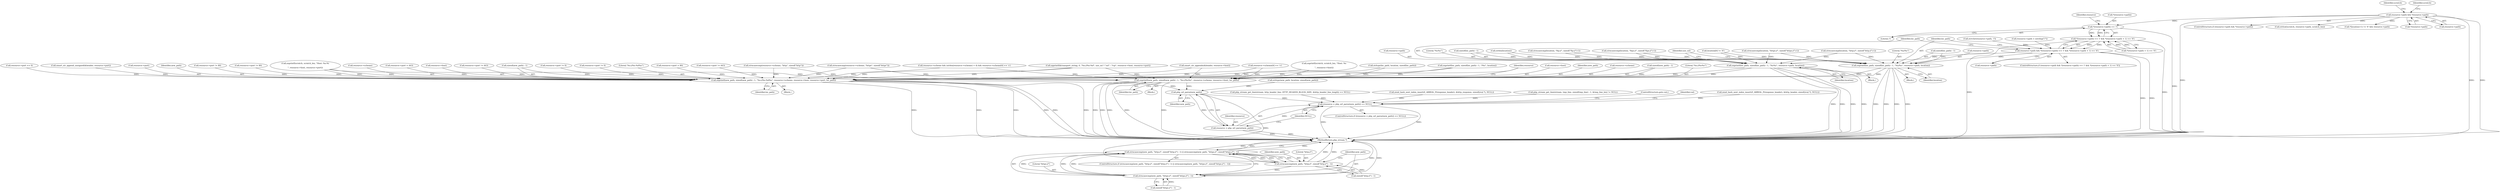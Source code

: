 digraph "0_php-src_523f230c831d7b33353203fa34aee4e92ac12bba@pointer" {
"1003054" [label="(Call,*(resource->path) == '/')"];
"1001320" [label="(Call,resource->path && *resource->path)"];
"1003053" [label="(Call,*(resource->path) == '/' && *(resource->path + 1) == '\0')"];
"1003049" [label="(Call,resource->path && *(resource->path) == '/' && *(resource->path + 1) == '\0')"];
"1003069" [label="(Call,snprintf(loc_path, sizeof(loc_path) - 1, \"%s%s\", resource->path, location))"];
"1003128" [label="(Call,snprintf(new_path, sizeof(new_path) - 1, \"%s://%s:%d%s\", resource->scheme, resource->host, resource->port, loc_path))"];
"1003174" [label="(Call,php_url_parse(new_path))"];
"1003171" [label="(Call,(resource = php_url_parse(new_path)) == NULL)"];
"1003172" [label="(Call,resource = php_url_parse(new_path))"];
"1003216" [label="(Call,strncasecmp(new_path, \"http://\", sizeof(\"http://\") - 1))"];
"1003215" [label="(Call,strncasecmp(new_path, \"http://\", sizeof(\"http://\") - 1) || strncasecmp(new_path, \"https://\", sizeof(\"https://\") - 1))"];
"1003223" [label="(Call,strncasecmp(new_path, \"https://\", sizeof(\"https://\") - 1))"];
"1003147" [label="(Call,snprintf(new_path, sizeof(new_path) - 1, \"%s://%s%s\", resource->scheme, resource->host, loc_path))"];
"1003082" [label="(Call,snprintf(loc_path, sizeof(loc_path) - 1, \"%s/%s\", resource->path, location))"];
"1002951" [label="(Call,strlen(location))"];
"1000646" [label="(Call,smart_str_append_unsigned(&header, resource->port))"];
"1000314" [label="(Call,strncasecmp(resource->scheme, \"http\", sizeof(\"http\")))"];
"1002129" [label="(Call,snprintf(scratch, scratch_len, \"Host: %s\r\n\", resource->host))"];
"1001319" [label="(ControlStructure,if (resource->path && *resource->path))"];
"1003180" [label="(Identifier,val)"];
"1003135" [label="(Call,resource->scheme)"];
"1003223" [label="(Call,strncasecmp(new_path, \"https://\", sizeof(\"https://\") - 1))"];
"1003050" [label="(Call,resource->path)"];
"1003176" [label="(Identifier,NULL)"];
"1000636" [label="(Call,smart_str_appends(&header, resource->host))"];
"1003048" [label="(ControlStructure,if (resource->path && *(resource->path) == '/' && *(resource->path + 1) == '\0'))"];
"1003069" [label="(Call,snprintf(loc_path, sizeof(loc_path) - 1, \"%s%s\", resource->path, location))"];
"1002881" [label="(Call,zend_hash_next_index_insert(Z_ARRVAL_P(response_header), &http_header, sizeof(zval *), NULL))"];
"1003007" [label="(Call,strrchr(resource->path, '/'))"];
"1001320" [label="(Call,resource->path && *resource->path)"];
"1003083" [label="(Identifier,loc_path)"];
"1002109" [label="(Call,snprintf(scratch, scratch_len, \"Host: %s:%i\r\n\", resource->host, resource->port))"];
"1003082" [label="(Call,snprintf(loc_path, sizeof(loc_path) - 1, \"%s/%s\", resource->path, location))"];
"1003070" [label="(Identifier,loc_path)"];
"1000431" [label="(Call,resource->port == 0)"];
"1003154" [label="(Call,resource->scheme)"];
"1003122" [label="(Call,resource->port != 80)"];
"1003217" [label="(Identifier,new_path)"];
"1003068" [label="(Block,)"];
"1003149" [label="(Call,sizeof(new_path) - 1)"];
"1003214" [label="(ControlStructure,if (strncasecmp(new_path, \"http://\", sizeof(\"http://\") - 1) || strncasecmp(new_path, \"https://\", sizeof(\"https://\") - 1)))"];
"1003089" [label="(Call,resource->path)"];
"1003216" [label="(Call,strncasecmp(new_path, \"http://\", sizeof(\"http://\") - 1))"];
"1003031" [label="(Call,resource->path = estrdup(\"/\"))"];
"1003160" [label="(Identifier,loc_path)"];
"1000321" [label="(Call,strncasecmp(resource->scheme, \"https\", sizeof(\"https\")))"];
"1001329" [label="(Call,strlcat(scratch, resource->path, scratch_len))"];
"1000398" [label="(Call,resource->scheme && (strlen(resource->scheme) > 4) && resource->scheme[4] == 's')"];
"1003130" [label="(Call,sizeof(new_path) - 1)"];
"1002971" [label="(Call,strncasecmp(location, \"ftp://\", sizeof(\"ftp://\")-1))"];
"1002677" [label="(Call,php_stream_get_line(stream, http_header_line, HTTP_HEADER_BLOCK_SIZE, &http_header_line_length) == NULL)"];
"1003071" [label="(Call,sizeof(loc_path) - 1)"];
"1002993" [label="(Call,*(location+1) != '\0' && resource->path)"];
"1002618" [label="(Call,zend_hash_next_index_insert(Z_ARRVAL_P(response_header), &http_response, sizeof(zval *), NULL))"];
"1002438" [label="(Call,php_stream_get_line(stream, tmp_line, sizeof(tmp_line) - 1, &tmp_line_len) != NULL)"];
"1002087" [label="(Call,resource->port != 0)"];
"1002101" [label="(Call,resource->port != 0)"];
"1003081" [label="(Block,)"];
"1003144" [label="(Identifier,loc_path)"];
"1003076" [label="(Call,resource->path)"];
"1003153" [label="(Literal,\"%s://%s%s\")"];
"1003049" [label="(Call,resource->path && *(resource->path) == '/' && *(resource->path + 1) == '\0')"];
"1003134" [label="(Literal,\"%s://%s:%d%s\")"];
"1003218" [label="(Literal,\"http://\")"];
"1002978" [label="(Call,strncasecmp(location, \"ftps://\", sizeof(\"ftps://\")-1))"];
"1003128" [label="(Call,snprintf(new_path, sizeof(new_path) - 1, \"%s://%s:%d%s\", resource->scheme, resource->host, resource->port, loc_path))"];
"1000436" [label="(Call,resource->port = 80)"];
"1003225" [label="(Literal,\"https://\")"];
"1003088" [label="(Literal,\"%s/%s\")"];
"1002963" [label="(Call,strncasecmp(location, \"https://\", sizeof(\"https://\")-1))"];
"1003114" [label="(Call,resource->port != 443)"];
"1001330" [label="(Identifier,scratch)"];
"1000485" [label="(Call,spprintf(&transport_string, 0, \"%s://%s:%d\", use_ssl ? \"ssl\" : \"tcp\", resource->host, resource->port))"];
"1003064" [label="(Identifier,resource)"];
"1000409" [label="(Call,resource->scheme[4] == 's')"];
"1003054" [label="(Call,*(resource->path) == '/')"];
"1003226" [label="(Call,sizeof(\"https://\") - 1)"];
"1003147" [label="(Call,snprintf(new_path, sizeof(new_path) - 1, \"%s://%s%s\", resource->scheme, resource->host, loc_path))"];
"1003146" [label="(Block,)"];
"1003141" [label="(Call,resource->port)"];
"1003129" [label="(Identifier,new_path)"];
"1003059" [label="(Literal,'/')"];
"1003060" [label="(Call,*(resource->path + 1) == '\0')"];
"1003178" [label="(ControlStructure,goto out;)"];
"1002096" [label="(Call,resource->port != 80)"];
"1003105" [label="(Call,strlcpy(loc_path, location, sizeof(loc_path)))"];
"1003053" [label="(Call,*(resource->path) == '/' && *(resource->path + 1) == '\0')"];
"1003095" [label="(Call,snprintf(loc_path, sizeof(loc_path) - 1, \"/%s\", location))"];
"1003215" [label="(Call,strncasecmp(new_path, \"http://\", sizeof(\"http://\") - 1) || strncasecmp(new_path, \"https://\", sizeof(\"https://\") - 1))"];
"1000424" [label="(Call,resource->port = 443)"];
"1001324" [label="(Call,*resource->path)"];
"1003163" [label="(Call,strlcpy(new_path, location, sizeof(new_path)))"];
"1003138" [label="(Call,resource->host)"];
"1003127" [label="(Block,)"];
"1003233" [label="(MethodReturn,php_stream *)"];
"1003172" [label="(Call,resource = php_url_parse(new_path))"];
"1002936" [label="(Call,location[0] != '\0')"];
"1003157" [label="(Call,resource->host)"];
"1003173" [label="(Identifier,resource)"];
"1002082" [label="(Call,resource->port != 443)"];
"1003174" [label="(Call,php_url_parse(new_path))"];
"1003079" [label="(Identifier,location)"];
"1001321" [label="(Call,resource->path)"];
"1003219" [label="(Call,sizeof(\"http://\") - 1)"];
"1003224" [label="(Identifier,new_path)"];
"1002955" [label="(Call,strncasecmp(location, \"http://\", sizeof(\"http://\")-1))"];
"1003075" [label="(Literal,\"%s%s\")"];
"1003055" [label="(Call,*(resource->path))"];
"1003113" [label="(Identifier,use_ssl)"];
"1001338" [label="(Identifier,scratch)"];
"1003171" [label="(Call,(resource = php_url_parse(new_path)) == NULL)"];
"1003148" [label="(Identifier,new_path)"];
"1003169" [label="(Identifier,resource)"];
"1003084" [label="(Call,sizeof(loc_path) - 1)"];
"1003092" [label="(Identifier,location)"];
"1003170" [label="(ControlStructure,if ((resource = php_url_parse(new_path)) == NULL))"];
"1003175" [label="(Identifier,new_path)"];
"1003054" -> "1003053"  [label="AST: "];
"1003054" -> "1003059"  [label="CFG: "];
"1003055" -> "1003054"  [label="AST: "];
"1003059" -> "1003054"  [label="AST: "];
"1003064" -> "1003054"  [label="CFG: "];
"1003053" -> "1003054"  [label="CFG: "];
"1003054" -> "1003233"  [label="DDG: "];
"1003054" -> "1003053"  [label="DDG: "];
"1003054" -> "1003053"  [label="DDG: "];
"1001320" -> "1003054"  [label="DDG: "];
"1001320" -> "1001319"  [label="AST: "];
"1001320" -> "1001321"  [label="CFG: "];
"1001320" -> "1001324"  [label="CFG: "];
"1001321" -> "1001320"  [label="AST: "];
"1001324" -> "1001320"  [label="AST: "];
"1001330" -> "1001320"  [label="CFG: "];
"1001338" -> "1001320"  [label="CFG: "];
"1001320" -> "1003233"  [label="DDG: "];
"1001320" -> "1003233"  [label="DDG: "];
"1001320" -> "1003233"  [label="DDG: "];
"1001320" -> "1001329"  [label="DDG: "];
"1001320" -> "1002993"  [label="DDG: "];
"1003053" -> "1003049"  [label="AST: "];
"1003053" -> "1003060"  [label="CFG: "];
"1003060" -> "1003053"  [label="AST: "];
"1003049" -> "1003053"  [label="CFG: "];
"1003053" -> "1003233"  [label="DDG: "];
"1003053" -> "1003233"  [label="DDG: "];
"1003053" -> "1003049"  [label="DDG: "];
"1003053" -> "1003049"  [label="DDG: "];
"1003060" -> "1003053"  [label="DDG: "];
"1003060" -> "1003053"  [label="DDG: "];
"1003049" -> "1003048"  [label="AST: "];
"1003049" -> "1003050"  [label="CFG: "];
"1003050" -> "1003049"  [label="AST: "];
"1003070" -> "1003049"  [label="CFG: "];
"1003083" -> "1003049"  [label="CFG: "];
"1003049" -> "1003233"  [label="DDG: "];
"1003049" -> "1003233"  [label="DDG: "];
"1003031" -> "1003049"  [label="DDG: "];
"1003007" -> "1003049"  [label="DDG: "];
"1003049" -> "1003069"  [label="DDG: "];
"1003049" -> "1003082"  [label="DDG: "];
"1003069" -> "1003068"  [label="AST: "];
"1003069" -> "1003079"  [label="CFG: "];
"1003070" -> "1003069"  [label="AST: "];
"1003071" -> "1003069"  [label="AST: "];
"1003075" -> "1003069"  [label="AST: "];
"1003076" -> "1003069"  [label="AST: "];
"1003079" -> "1003069"  [label="AST: "];
"1003113" -> "1003069"  [label="CFG: "];
"1003069" -> "1003233"  [label="DDG: "];
"1003069" -> "1003233"  [label="DDG: "];
"1003069" -> "1003233"  [label="DDG: "];
"1003069" -> "1003233"  [label="DDG: "];
"1003071" -> "1003069"  [label="DDG: "];
"1002936" -> "1003069"  [label="DDG: "];
"1002978" -> "1003069"  [label="DDG: "];
"1002971" -> "1003069"  [label="DDG: "];
"1002955" -> "1003069"  [label="DDG: "];
"1002951" -> "1003069"  [label="DDG: "];
"1002963" -> "1003069"  [label="DDG: "];
"1003069" -> "1003128"  [label="DDG: "];
"1003069" -> "1003147"  [label="DDG: "];
"1003128" -> "1003127"  [label="AST: "];
"1003128" -> "1003144"  [label="CFG: "];
"1003129" -> "1003128"  [label="AST: "];
"1003130" -> "1003128"  [label="AST: "];
"1003134" -> "1003128"  [label="AST: "];
"1003135" -> "1003128"  [label="AST: "];
"1003138" -> "1003128"  [label="AST: "];
"1003141" -> "1003128"  [label="AST: "];
"1003144" -> "1003128"  [label="AST: "];
"1003169" -> "1003128"  [label="CFG: "];
"1003128" -> "1003233"  [label="DDG: "];
"1003128" -> "1003233"  [label="DDG: "];
"1003128" -> "1003233"  [label="DDG: "];
"1003128" -> "1003233"  [label="DDG: "];
"1003128" -> "1003233"  [label="DDG: "];
"1003128" -> "1003233"  [label="DDG: "];
"1003130" -> "1003128"  [label="DDG: "];
"1000314" -> "1003128"  [label="DDG: "];
"1000409" -> "1003128"  [label="DDG: "];
"1000321" -> "1003128"  [label="DDG: "];
"1000398" -> "1003128"  [label="DDG: "];
"1002129" -> "1003128"  [label="DDG: "];
"1000636" -> "1003128"  [label="DDG: "];
"1000485" -> "1003128"  [label="DDG: "];
"1000485" -> "1003128"  [label="DDG: "];
"1002109" -> "1003128"  [label="DDG: "];
"1002109" -> "1003128"  [label="DDG: "];
"1002096" -> "1003128"  [label="DDG: "];
"1000436" -> "1003128"  [label="DDG: "];
"1002101" -> "1003128"  [label="DDG: "];
"1002082" -> "1003128"  [label="DDG: "];
"1002087" -> "1003128"  [label="DDG: "];
"1000424" -> "1003128"  [label="DDG: "];
"1000431" -> "1003128"  [label="DDG: "];
"1003122" -> "1003128"  [label="DDG: "];
"1000646" -> "1003128"  [label="DDG: "];
"1003114" -> "1003128"  [label="DDG: "];
"1003082" -> "1003128"  [label="DDG: "];
"1003105" -> "1003128"  [label="DDG: "];
"1003095" -> "1003128"  [label="DDG: "];
"1003128" -> "1003174"  [label="DDG: "];
"1003174" -> "1003172"  [label="AST: "];
"1003174" -> "1003175"  [label="CFG: "];
"1003175" -> "1003174"  [label="AST: "];
"1003172" -> "1003174"  [label="CFG: "];
"1003174" -> "1003171"  [label="DDG: "];
"1003174" -> "1003172"  [label="DDG: "];
"1003163" -> "1003174"  [label="DDG: "];
"1003147" -> "1003174"  [label="DDG: "];
"1003174" -> "1003216"  [label="DDG: "];
"1003171" -> "1003170"  [label="AST: "];
"1003171" -> "1003176"  [label="CFG: "];
"1003172" -> "1003171"  [label="AST: "];
"1003176" -> "1003171"  [label="AST: "];
"1003178" -> "1003171"  [label="CFG: "];
"1003180" -> "1003171"  [label="CFG: "];
"1003171" -> "1003233"  [label="DDG: "];
"1003171" -> "1003233"  [label="DDG: "];
"1003172" -> "1003171"  [label="DDG: "];
"1002881" -> "1003171"  [label="DDG: "];
"1002618" -> "1003171"  [label="DDG: "];
"1002677" -> "1003171"  [label="DDG: "];
"1002438" -> "1003171"  [label="DDG: "];
"1003173" -> "1003172"  [label="AST: "];
"1003176" -> "1003172"  [label="CFG: "];
"1003172" -> "1003233"  [label="DDG: "];
"1003172" -> "1003233"  [label="DDG: "];
"1003216" -> "1003215"  [label="AST: "];
"1003216" -> "1003219"  [label="CFG: "];
"1003217" -> "1003216"  [label="AST: "];
"1003218" -> "1003216"  [label="AST: "];
"1003219" -> "1003216"  [label="AST: "];
"1003224" -> "1003216"  [label="CFG: "];
"1003215" -> "1003216"  [label="CFG: "];
"1003216" -> "1003233"  [label="DDG: "];
"1003216" -> "1003233"  [label="DDG: "];
"1003216" -> "1003215"  [label="DDG: "];
"1003216" -> "1003215"  [label="DDG: "];
"1003216" -> "1003215"  [label="DDG: "];
"1003219" -> "1003216"  [label="DDG: "];
"1003216" -> "1003223"  [label="DDG: "];
"1003215" -> "1003214"  [label="AST: "];
"1003215" -> "1003223"  [label="CFG: "];
"1003223" -> "1003215"  [label="AST: "];
"1003233" -> "1003215"  [label="CFG: "];
"1003215" -> "1003233"  [label="DDG: "];
"1003215" -> "1003233"  [label="DDG: "];
"1003215" -> "1003233"  [label="DDG: "];
"1003223" -> "1003215"  [label="DDG: "];
"1003223" -> "1003215"  [label="DDG: "];
"1003223" -> "1003215"  [label="DDG: "];
"1003223" -> "1003226"  [label="CFG: "];
"1003224" -> "1003223"  [label="AST: "];
"1003225" -> "1003223"  [label="AST: "];
"1003226" -> "1003223"  [label="AST: "];
"1003223" -> "1003233"  [label="DDG: "];
"1003223" -> "1003233"  [label="DDG: "];
"1003226" -> "1003223"  [label="DDG: "];
"1003147" -> "1003146"  [label="AST: "];
"1003147" -> "1003160"  [label="CFG: "];
"1003148" -> "1003147"  [label="AST: "];
"1003149" -> "1003147"  [label="AST: "];
"1003153" -> "1003147"  [label="AST: "];
"1003154" -> "1003147"  [label="AST: "];
"1003157" -> "1003147"  [label="AST: "];
"1003160" -> "1003147"  [label="AST: "];
"1003169" -> "1003147"  [label="CFG: "];
"1003147" -> "1003233"  [label="DDG: "];
"1003147" -> "1003233"  [label="DDG: "];
"1003147" -> "1003233"  [label="DDG: "];
"1003147" -> "1003233"  [label="DDG: "];
"1003147" -> "1003233"  [label="DDG: "];
"1003149" -> "1003147"  [label="DDG: "];
"1000314" -> "1003147"  [label="DDG: "];
"1000409" -> "1003147"  [label="DDG: "];
"1000321" -> "1003147"  [label="DDG: "];
"1000398" -> "1003147"  [label="DDG: "];
"1002129" -> "1003147"  [label="DDG: "];
"1000636" -> "1003147"  [label="DDG: "];
"1000485" -> "1003147"  [label="DDG: "];
"1002109" -> "1003147"  [label="DDG: "];
"1003082" -> "1003147"  [label="DDG: "];
"1003105" -> "1003147"  [label="DDG: "];
"1003095" -> "1003147"  [label="DDG: "];
"1003082" -> "1003081"  [label="AST: "];
"1003082" -> "1003092"  [label="CFG: "];
"1003083" -> "1003082"  [label="AST: "];
"1003084" -> "1003082"  [label="AST: "];
"1003088" -> "1003082"  [label="AST: "];
"1003089" -> "1003082"  [label="AST: "];
"1003092" -> "1003082"  [label="AST: "];
"1003113" -> "1003082"  [label="CFG: "];
"1003082" -> "1003233"  [label="DDG: "];
"1003082" -> "1003233"  [label="DDG: "];
"1003082" -> "1003233"  [label="DDG: "];
"1003082" -> "1003233"  [label="DDG: "];
"1003084" -> "1003082"  [label="DDG: "];
"1002936" -> "1003082"  [label="DDG: "];
"1002978" -> "1003082"  [label="DDG: "];
"1002971" -> "1003082"  [label="DDG: "];
"1002955" -> "1003082"  [label="DDG: "];
"1002951" -> "1003082"  [label="DDG: "];
"1002963" -> "1003082"  [label="DDG: "];
}
